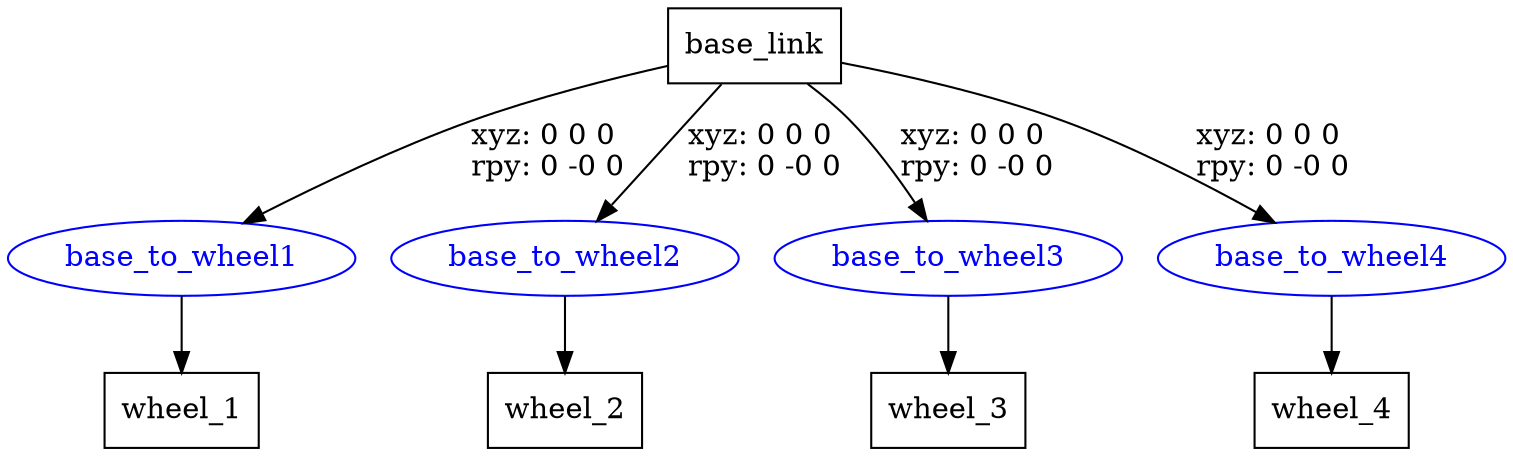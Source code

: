 digraph G {
node [shape=box];
"base_link" [label="base_link"];
"wheel_1" [label="wheel_1"];
"wheel_2" [label="wheel_2"];
"wheel_3" [label="wheel_3"];
"wheel_4" [label="wheel_4"];
node [shape=ellipse, color=blue, fontcolor=blue];
"base_link" -> "base_to_wheel1" [label="xyz: 0 0 0 \nrpy: 0 -0 0"]
"base_to_wheel1" -> "wheel_1"
"base_link" -> "base_to_wheel2" [label="xyz: 0 0 0 \nrpy: 0 -0 0"]
"base_to_wheel2" -> "wheel_2"
"base_link" -> "base_to_wheel3" [label="xyz: 0 0 0 \nrpy: 0 -0 0"]
"base_to_wheel3" -> "wheel_3"
"base_link" -> "base_to_wheel4" [label="xyz: 0 0 0 \nrpy: 0 -0 0"]
"base_to_wheel4" -> "wheel_4"
}
